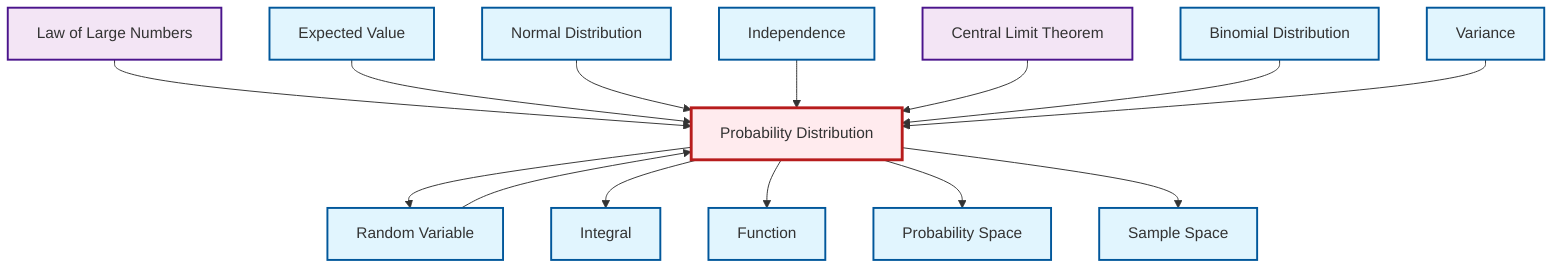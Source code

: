 graph TD
    classDef definition fill:#e1f5fe,stroke:#01579b,stroke-width:2px
    classDef theorem fill:#f3e5f5,stroke:#4a148c,stroke-width:2px
    classDef axiom fill:#fff3e0,stroke:#e65100,stroke-width:2px
    classDef example fill:#e8f5e9,stroke:#1b5e20,stroke-width:2px
    classDef current fill:#ffebee,stroke:#b71c1c,stroke-width:3px
    def-probability-space["Probability Space"]:::definition
    def-sample-space["Sample Space"]:::definition
    thm-central-limit["Central Limit Theorem"]:::theorem
    def-independence["Independence"]:::definition
    def-expectation["Expected Value"]:::definition
    def-probability-distribution["Probability Distribution"]:::definition
    thm-law-of-large-numbers["Law of Large Numbers"]:::theorem
    def-normal-distribution["Normal Distribution"]:::definition
    def-variance["Variance"]:::definition
    def-random-variable["Random Variable"]:::definition
    def-function["Function"]:::definition
    def-binomial-distribution["Binomial Distribution"]:::definition
    def-integral["Integral"]:::definition
    def-probability-distribution --> def-random-variable
    thm-law-of-large-numbers --> def-probability-distribution
    def-probability-distribution --> def-integral
    def-expectation --> def-probability-distribution
    def-normal-distribution --> def-probability-distribution
    def-probability-distribution --> def-function
    def-independence --> def-probability-distribution
    def-probability-distribution --> def-probability-space
    thm-central-limit --> def-probability-distribution
    def-random-variable --> def-probability-distribution
    def-probability-distribution --> def-sample-space
    def-binomial-distribution --> def-probability-distribution
    def-variance --> def-probability-distribution
    class def-probability-distribution current